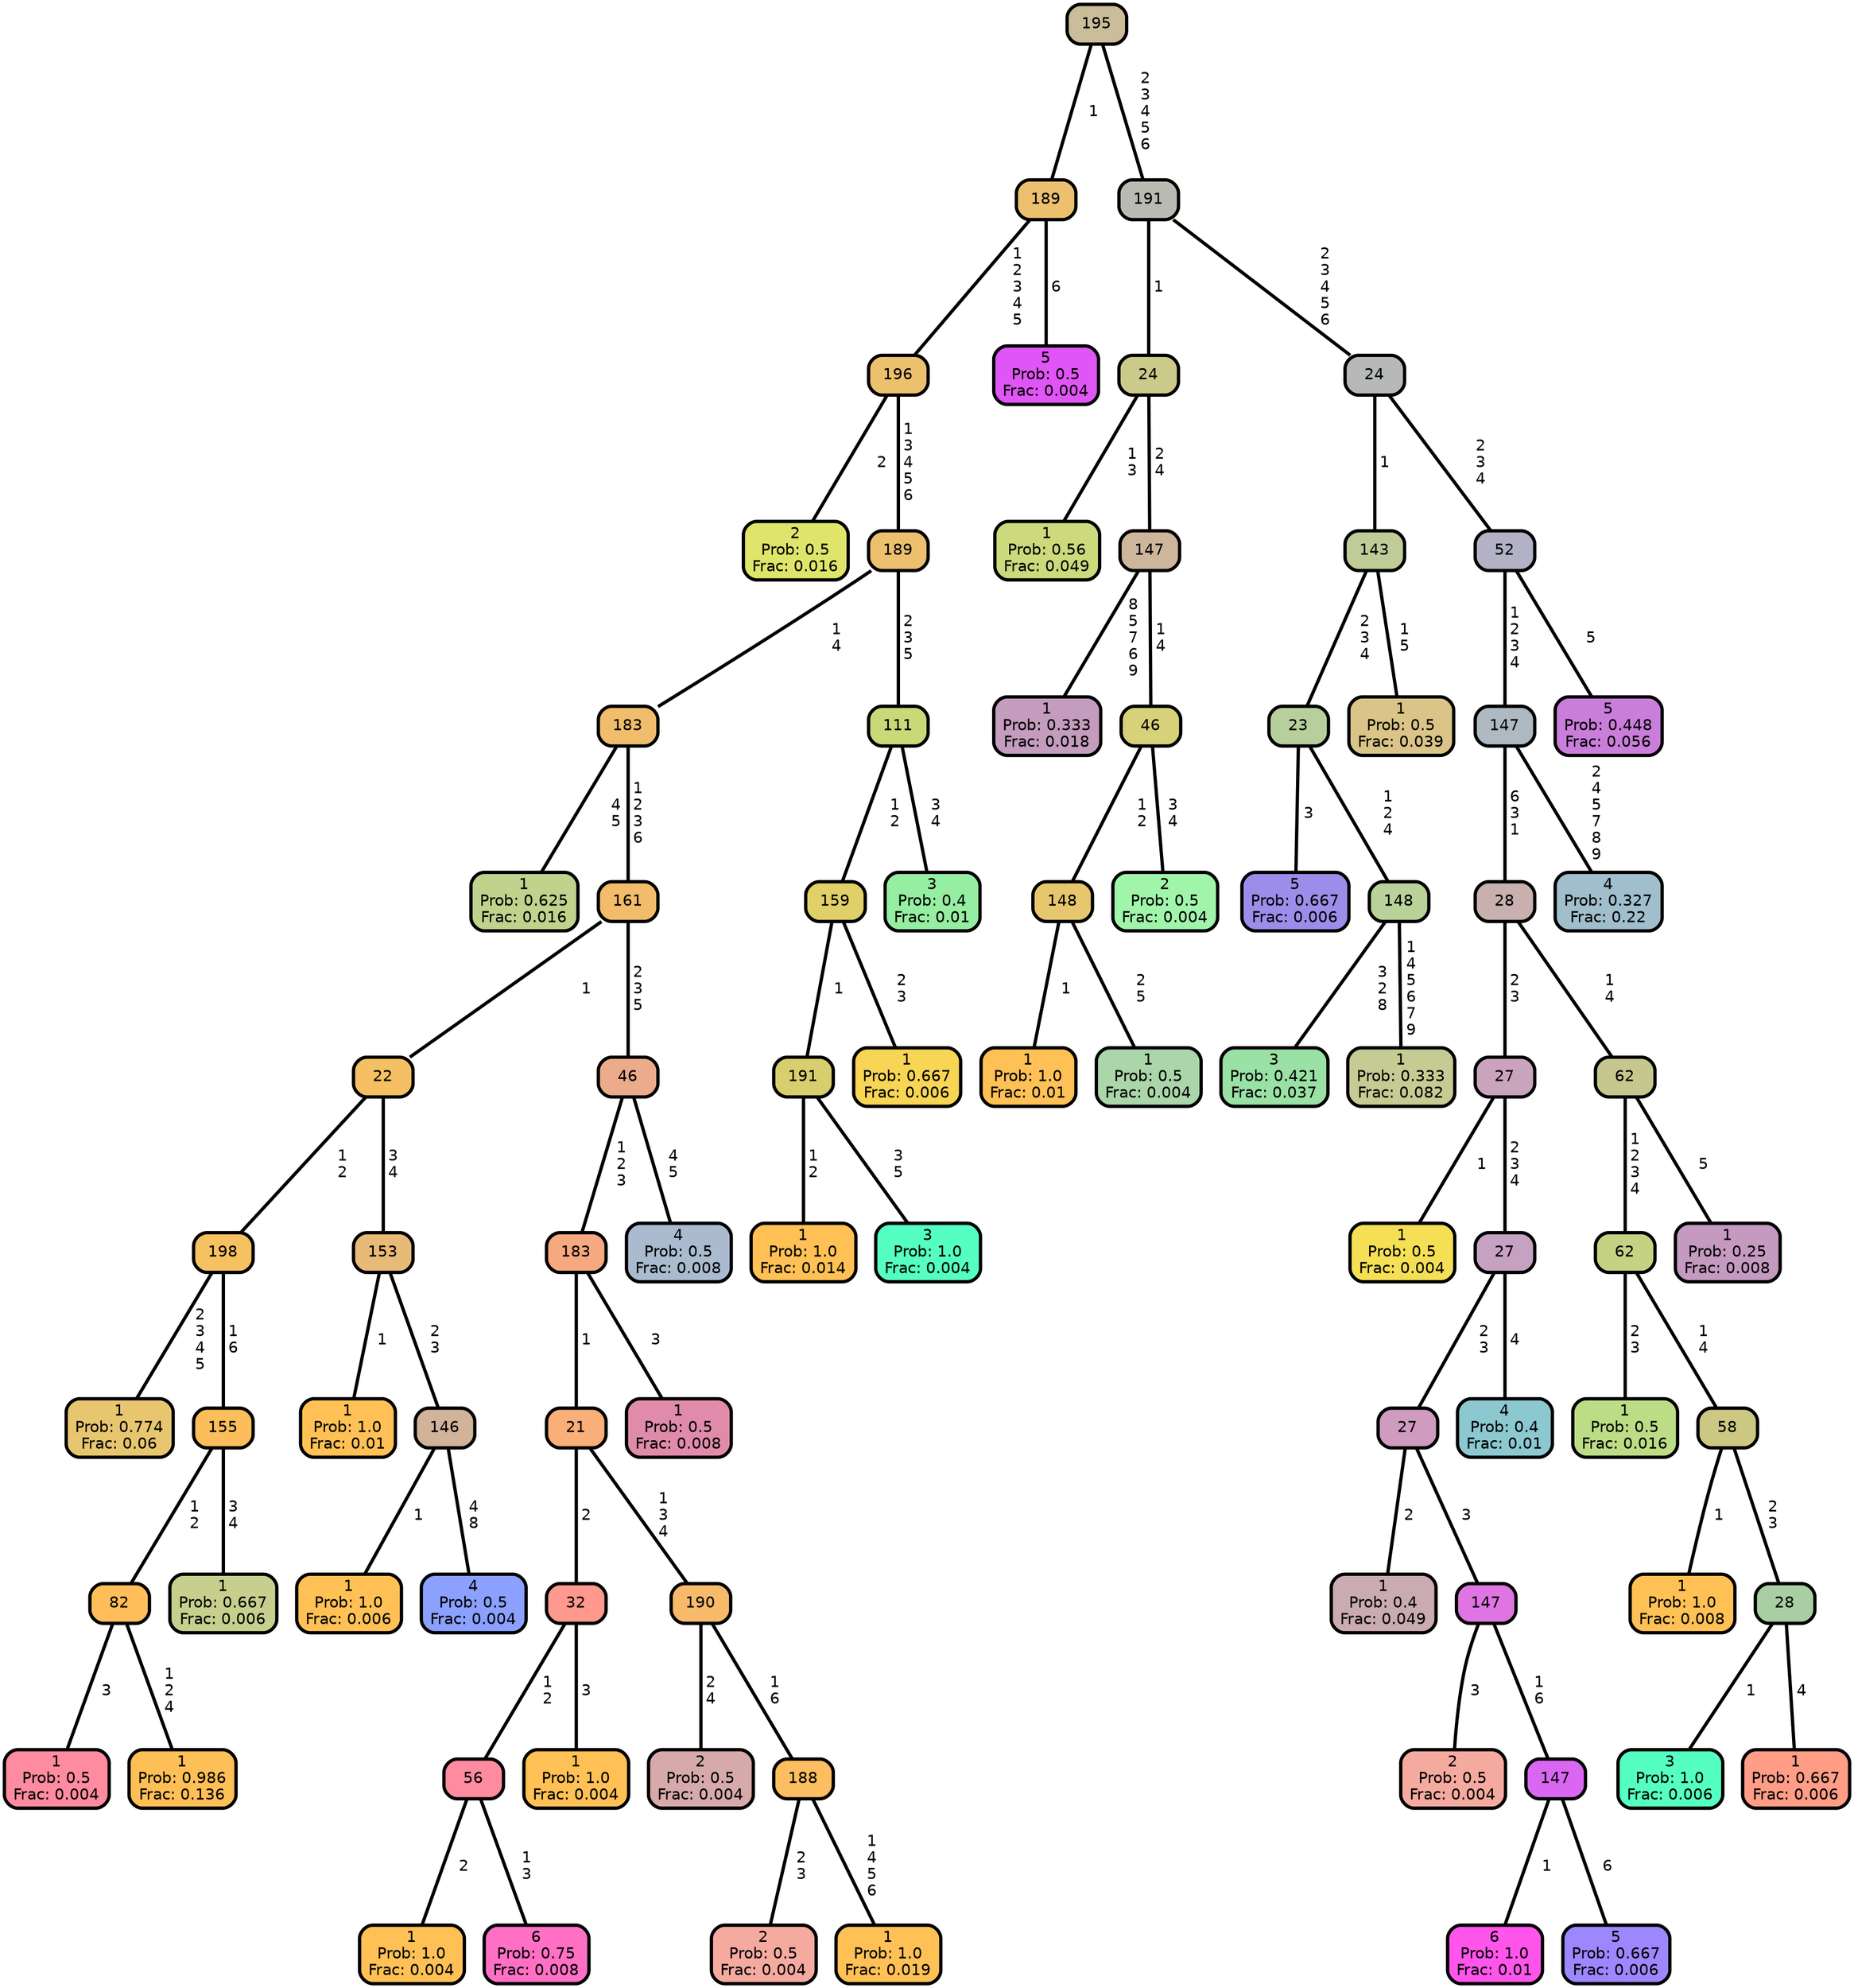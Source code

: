 graph Tree {
node [shape=box, style="filled, rounded",color="black",penwidth="3",fontcolor="black",                 fontname=helvetica] ;
graph [ranksep="0 equally", splines=straight,                 bgcolor=transparent, dpi=200] ;
edge [fontname=helvetica, color=black] ;
0 [label="2
Prob: 0.5
Frac: 0.016", fillcolor="#dfe56a"] ;
1 [label="196", fillcolor="#ecc16d"] ;
2 [label="1
Prob: 0.625
Frac: 0.016", fillcolor="#bfd38d"] ;
3 [label="183", fillcolor="#f0bd6c"] ;
4 [label="1
Prob: 0.774
Frac: 0.06", fillcolor="#e7c66f"] ;
5 [label="198", fillcolor="#f6c161"] ;
6 [label="1
Prob: 0.5
Frac: 0.004", fillcolor="#ff8ba0"] ;
7 [label="82", fillcolor="#ffbe59"] ;
8 [label="1
Prob: 0.986
Frac: 0.136", fillcolor="#ffbf57"] ;
9 [label="155", fillcolor="#fcbe5b"] ;
10 [label="1
Prob: 0.667
Frac: 0.006", fillcolor="#c6cf8d"] ;
11 [label="22", fillcolor="#f5c063"] ;
12 [label="1
Prob: 1.0
Frac: 0.01", fillcolor="#ffc155"] ;
13 [label="153", fillcolor="#e7ba77"] ;
14 [label="1
Prob: 1.0
Frac: 0.006", fillcolor="#ffc155"] ;
15 [label="146", fillcolor="#d0b399"] ;
16 [label="4
Prob: 0.5
Frac: 0.004", fillcolor="#8ba0ff"] ;
17 [label="161", fillcolor="#f3bc6b"] ;
18 [label="1
Prob: 1.0
Frac: 0.004", fillcolor="#ffc155"] ;
19 [label="56", fillcolor="#ff8ba0"] ;
20 [label="6
Prob: 0.75
Frac: 0.008", fillcolor="#ff70c5"] ;
21 [label="32", fillcolor="#ff988d"] ;
22 [label="1
Prob: 1.0
Frac: 0.004", fillcolor="#ffc155"] ;
23 [label="21", fillcolor="#faae78"] ;
24 [label="2
Prob: 0.5
Frac: 0.004", fillcolor="#d6aaaa"] ;
25 [label="190", fillcolor="#f7ba6b"] ;
26 [label="2
Prob: 0.5
Frac: 0.004", fillcolor="#f5aaa0"] ;
27 [label="188", fillcolor="#fdbd61"] ;
28 [label="1
Prob: 1.0
Frac: 0.019", fillcolor="#ffc155"] ;
29 [label="183", fillcolor="#f6a87f"] ;
30 [label="1
Prob: 0.5
Frac: 0.008", fillcolor="#e08baa"] ;
31 [label="46", fillcolor="#ecab8a"] ;
32 [label="4
Prob: 0.5
Frac: 0.008", fillcolor="#aabbcf"] ;
33 [label="189", fillcolor="#ecc06e"] ;
34 [label="1
Prob: 1.0
Frac: 0.014", fillcolor="#ffc155"] ;
35 [label="191", fillcolor="#d9ce6d"] ;
36 [label="3
Prob: 1.0
Frac: 0.004", fillcolor="#55ffc1"] ;
37 [label="159", fillcolor="#e1d067"] ;
38 [label="1
Prob: 0.667
Frac: 0.006", fillcolor="#f8d555"] ;
39 [label="111", fillcolor="#cad978"] ;
40 [label="3
Prob: 0.4
Frac: 0.01", fillcolor="#95eea2"] ;
41 [label="189", fillcolor="#ecc06f"] ;
42 [label="5
Prob: 0.5
Frac: 0.004", fillcolor="#e055f5"] ;
43 [label="195", fillcolor="#cbbd9a"] ;
44 [label="1
Prob: 0.56
Frac: 0.049", fillcolor="#ccd97d"] ;
45 [label="24", fillcolor="#ccca8a"] ;
46 [label="1
Prob: 0.333
Frac: 0.018", fillcolor="#c49cbd"] ;
47 [label="147", fillcolor="#cdb69c"] ;
48 [label="1
Prob: 1.0
Frac: 0.01", fillcolor="#ffc155"] ;
49 [label="148", fillcolor="#e6c76d"] ;
50 [label="1
Prob: 0.5
Frac: 0.004", fillcolor="#aad6aa"] ;
51 [label="46", fillcolor="#d7d17a"] ;
52 [label="2
Prob: 0.5
Frac: 0.004", fillcolor="#a0f5aa"] ;
53 [label="191", fillcolor="#b9bbb2"] ;
54 [label="5
Prob: 0.667
Frac: 0.006", fillcolor="#9d8dea"] ;
55 [label="23", fillcolor="#b7cf9d"] ;
56 [label="3
Prob: 0.421
Frac: 0.037", fillcolor="#9ae1a6"] ;
57 [label="148", fillcolor="#b8d299"] ;
58 [label="1
Prob: 0.333
Frac: 0.082", fillcolor="#c6cb94"] ;
59 [label="143", fillcolor="#bfcc98"] ;
60 [label="1
Prob: 0.5
Frac: 0.039", fillcolor="#dac487"] ;
61 [label="24", fillcolor="#b6b9b8"] ;
62 [label="1
Prob: 0.5
Frac: 0.004", fillcolor="#f5e055"] ;
63 [label="27", fillcolor="#c9a4bc"] ;
64 [label="1
Prob: 0.4
Frac: 0.049", fillcolor="#c9abb1"] ;
65 [label="27", fillcolor="#cf9bbf"] ;
66 [label="2
Prob: 0.5
Frac: 0.004", fillcolor="#f5aaa0"] ;
67 [label="147", fillcolor="#df75e2"] ;
68 [label="6
Prob: 1.0
Frac: 0.01", fillcolor="#ff55eb"] ;
69 [label="147", fillcolor="#da67f2"] ;
70 [label="5
Prob: 0.667
Frac: 0.006", fillcolor="#9d87ff"] ;
71 [label="27", fillcolor="#c7a1c1"] ;
72 [label="4
Prob: 0.4
Frac: 0.01", fillcolor="#8cc8d0"] ;
73 [label="28", fillcolor="#c7b0ad"] ;
74 [label="1
Prob: 0.5
Frac: 0.016", fillcolor="#bcdd85"] ;
75 [label="62", fillcolor="#c5d284"] ;
76 [label="1
Prob: 1.0
Frac: 0.008", fillcolor="#ffc155"] ;
77 [label="58", fillcolor="#ccc884"] ;
78 [label="3
Prob: 1.0
Frac: 0.006", fillcolor="#55ffc1"] ;
79 [label="28", fillcolor="#aacea4"] ;
80 [label="1
Prob: 0.667
Frac: 0.006", fillcolor="#ff9d87"] ;
81 [label="62", fillcolor="#c5c78f"] ;
82 [label="1
Prob: 0.25
Frac: 0.008", fillcolor="#c59ac0"] ;
83 [label="147", fillcolor="#aeb9c1"] ;
84 [label="4
Prob: 0.327
Frac: 0.22", fillcolor="#a0becc"] ;
85 [label="52", fillcolor="#b2b1c5"] ;
86 [label="5
Prob: 0.448
Frac: 0.056", fillcolor="#ca7edb"] ;
1 -- 0 [label=" 2",penwidth=3] ;
1 -- 33 [label=" 1\n 3\n 4\n 5\n 6",penwidth=3] ;
3 -- 2 [label=" 4\n 5",penwidth=3] ;
3 -- 17 [label=" 1\n 2\n 3\n 6",penwidth=3] ;
5 -- 4 [label=" 2\n 3\n 4\n 5",penwidth=3] ;
5 -- 9 [label=" 1\n 6",penwidth=3] ;
7 -- 6 [label=" 3",penwidth=3] ;
7 -- 8 [label=" 1\n 2\n 4",penwidth=3] ;
9 -- 7 [label=" 1\n 2",penwidth=3] ;
9 -- 10 [label=" 3\n 4",penwidth=3] ;
11 -- 5 [label=" 1\n 2",penwidth=3] ;
11 -- 13 [label=" 3\n 4",penwidth=3] ;
13 -- 12 [label=" 1",penwidth=3] ;
13 -- 15 [label=" 2\n 3",penwidth=3] ;
15 -- 14 [label=" 1",penwidth=3] ;
15 -- 16 [label=" 4\n 8",penwidth=3] ;
17 -- 11 [label=" 1",penwidth=3] ;
17 -- 31 [label=" 2\n 3\n 5",penwidth=3] ;
19 -- 18 [label=" 2",penwidth=3] ;
19 -- 20 [label=" 1\n 3",penwidth=3] ;
21 -- 19 [label=" 1\n 2",penwidth=3] ;
21 -- 22 [label=" 3",penwidth=3] ;
23 -- 21 [label=" 2",penwidth=3] ;
23 -- 25 [label=" 1\n 3\n 4",penwidth=3] ;
25 -- 24 [label=" 2\n 4",penwidth=3] ;
25 -- 27 [label=" 1\n 6",penwidth=3] ;
27 -- 26 [label=" 2\n 3",penwidth=3] ;
27 -- 28 [label=" 1\n 4\n 5\n 6",penwidth=3] ;
29 -- 23 [label=" 1",penwidth=3] ;
29 -- 30 [label=" 3",penwidth=3] ;
31 -- 29 [label=" 1\n 2\n 3",penwidth=3] ;
31 -- 32 [label=" 4\n 5",penwidth=3] ;
33 -- 3 [label=" 1\n 4",penwidth=3] ;
33 -- 39 [label=" 2\n 3\n 5",penwidth=3] ;
35 -- 34 [label=" 1\n 2",penwidth=3] ;
35 -- 36 [label=" 3\n 5",penwidth=3] ;
37 -- 35 [label=" 1",penwidth=3] ;
37 -- 38 [label=" 2\n 3",penwidth=3] ;
39 -- 37 [label=" 1\n 2",penwidth=3] ;
39 -- 40 [label=" 3\n 4",penwidth=3] ;
41 -- 1 [label=" 1\n 2\n 3\n 4\n 5",penwidth=3] ;
41 -- 42 [label=" 6",penwidth=3] ;
43 -- 41 [label=" 1",penwidth=3] ;
43 -- 53 [label=" 2\n 3\n 4\n 5\n 6",penwidth=3] ;
45 -- 44 [label=" 1\n 3",penwidth=3] ;
45 -- 47 [label=" 2\n 4",penwidth=3] ;
47 -- 46 [label=" 8\n 5\n 7\n 6\n 9",penwidth=3] ;
47 -- 51 [label=" 1\n 4",penwidth=3] ;
49 -- 48 [label=" 1",penwidth=3] ;
49 -- 50 [label=" 2\n 5",penwidth=3] ;
51 -- 49 [label=" 1\n 2",penwidth=3] ;
51 -- 52 [label=" 3\n 4",penwidth=3] ;
53 -- 45 [label=" 1",penwidth=3] ;
53 -- 61 [label=" 2\n 3\n 4\n 5\n 6",penwidth=3] ;
55 -- 54 [label=" 3",penwidth=3] ;
55 -- 57 [label=" 1\n 2\n 4",penwidth=3] ;
57 -- 56 [label=" 3\n 2\n 8",penwidth=3] ;
57 -- 58 [label=" 1\n 4\n 5\n 6\n 7\n 9",penwidth=3] ;
59 -- 55 [label=" 2\n 3\n 4",penwidth=3] ;
59 -- 60 [label=" 1\n 5",penwidth=3] ;
61 -- 59 [label=" 1",penwidth=3] ;
61 -- 85 [label=" 2\n 3\n 4",penwidth=3] ;
63 -- 62 [label=" 1",penwidth=3] ;
63 -- 71 [label=" 2\n 3\n 4",penwidth=3] ;
65 -- 64 [label=" 2",penwidth=3] ;
65 -- 67 [label=" 3",penwidth=3] ;
67 -- 66 [label=" 3",penwidth=3] ;
67 -- 69 [label=" 1\n 6",penwidth=3] ;
69 -- 68 [label=" 1",penwidth=3] ;
69 -- 70 [label=" 6",penwidth=3] ;
71 -- 65 [label=" 2\n 3",penwidth=3] ;
71 -- 72 [label=" 4",penwidth=3] ;
73 -- 63 [label=" 2\n 3",penwidth=3] ;
73 -- 81 [label=" 1\n 4",penwidth=3] ;
75 -- 74 [label=" 2\n 3",penwidth=3] ;
75 -- 77 [label=" 1\n 4",penwidth=3] ;
77 -- 76 [label=" 1",penwidth=3] ;
77 -- 79 [label=" 2\n 3",penwidth=3] ;
79 -- 78 [label=" 1",penwidth=3] ;
79 -- 80 [label=" 4",penwidth=3] ;
81 -- 75 [label=" 1\n 2\n 3\n 4",penwidth=3] ;
81 -- 82 [label=" 5",penwidth=3] ;
83 -- 73 [label=" 6\n 3\n 1",penwidth=3] ;
83 -- 84 [label=" 2\n 4\n 5\n 7\n 8\n 9",penwidth=3] ;
85 -- 83 [label=" 1\n 2\n 3\n 4",penwidth=3] ;
85 -- 86 [label=" 5",penwidth=3] ;
{rank = same;}}